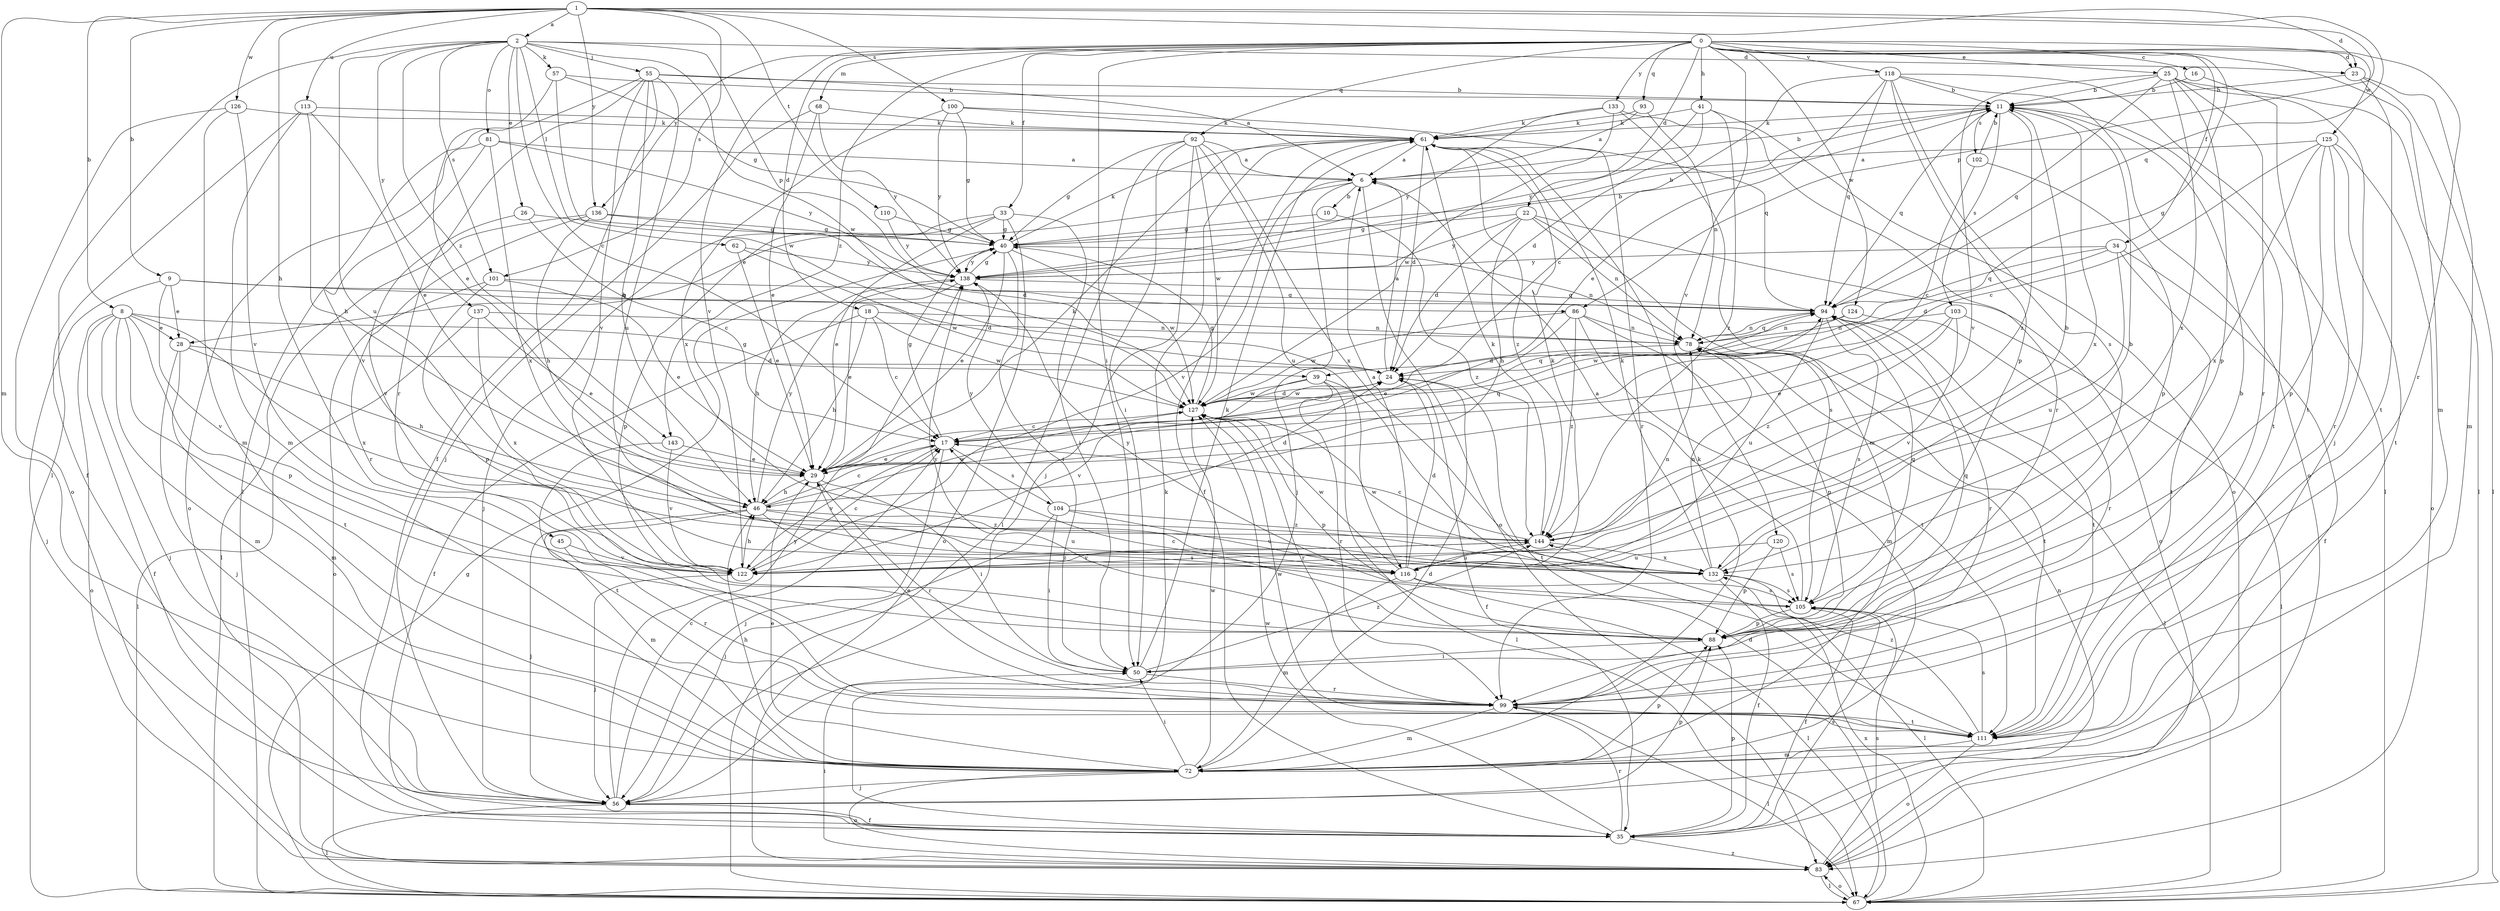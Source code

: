 strict digraph  {
0;
1;
2;
6;
8;
9;
10;
11;
16;
17;
18;
22;
23;
24;
25;
26;
28;
29;
33;
34;
35;
39;
40;
41;
45;
46;
50;
55;
56;
57;
61;
62;
67;
68;
72;
78;
81;
83;
86;
88;
92;
93;
94;
99;
100;
101;
102;
103;
104;
105;
110;
111;
113;
116;
118;
120;
122;
124;
125;
126;
127;
132;
133;
136;
137;
138;
143;
144;
0 -> 16  [label=c];
0 -> 18  [label=d];
0 -> 22  [label=d];
0 -> 23  [label=d];
0 -> 25  [label=e];
0 -> 33  [label=f];
0 -> 34  [label=f];
0 -> 39  [label=g];
0 -> 41  [label=h];
0 -> 50  [label=i];
0 -> 68  [label=m];
0 -> 72  [label=m];
0 -> 92  [label=q];
0 -> 93  [label=q];
0 -> 99  [label=r];
0 -> 118  [label=v];
0 -> 120  [label=v];
0 -> 122  [label=v];
0 -> 124  [label=w];
0 -> 125  [label=w];
0 -> 133  [label=y];
0 -> 136  [label=y];
0 -> 143  [label=z];
1 -> 2  [label=a];
1 -> 8  [label=b];
1 -> 9  [label=b];
1 -> 23  [label=d];
1 -> 45  [label=h];
1 -> 72  [label=m];
1 -> 86  [label=p];
1 -> 94  [label=q];
1 -> 100  [label=s];
1 -> 101  [label=s];
1 -> 110  [label=t];
1 -> 113  [label=u];
1 -> 126  [label=w];
1 -> 136  [label=y];
2 -> 17  [label=c];
2 -> 23  [label=d];
2 -> 26  [label=e];
2 -> 55  [label=j];
2 -> 57  [label=k];
2 -> 62  [label=l];
2 -> 67  [label=l];
2 -> 81  [label=o];
2 -> 86  [label=p];
2 -> 101  [label=s];
2 -> 116  [label=u];
2 -> 127  [label=w];
2 -> 137  [label=y];
2 -> 143  [label=z];
6 -> 10  [label=b];
6 -> 11  [label=b];
6 -> 28  [label=e];
6 -> 56  [label=j];
6 -> 83  [label=o];
6 -> 122  [label=v];
8 -> 28  [label=e];
8 -> 35  [label=f];
8 -> 39  [label=g];
8 -> 56  [label=j];
8 -> 72  [label=m];
8 -> 83  [label=o];
8 -> 88  [label=p];
8 -> 111  [label=t];
8 -> 132  [label=x];
9 -> 24  [label=d];
9 -> 28  [label=e];
9 -> 56  [label=j];
9 -> 94  [label=q];
9 -> 122  [label=v];
10 -> 40  [label=g];
10 -> 144  [label=z];
11 -> 61  [label=k];
11 -> 94  [label=q];
11 -> 102  [label=s];
11 -> 103  [label=s];
11 -> 111  [label=t];
11 -> 132  [label=x];
11 -> 144  [label=z];
16 -> 11  [label=b];
16 -> 111  [label=t];
17 -> 29  [label=e];
17 -> 40  [label=g];
17 -> 56  [label=j];
17 -> 104  [label=s];
17 -> 122  [label=v];
18 -> 17  [label=c];
18 -> 35  [label=f];
18 -> 46  [label=h];
18 -> 78  [label=n];
18 -> 127  [label=w];
22 -> 24  [label=d];
22 -> 40  [label=g];
22 -> 46  [label=h];
22 -> 78  [label=n];
22 -> 83  [label=o];
22 -> 105  [label=s];
22 -> 138  [label=y];
23 -> 11  [label=b];
23 -> 67  [label=l];
23 -> 72  [label=m];
23 -> 111  [label=t];
24 -> 6  [label=a];
24 -> 35  [label=f];
24 -> 127  [label=w];
25 -> 11  [label=b];
25 -> 56  [label=j];
25 -> 67  [label=l];
25 -> 88  [label=p];
25 -> 94  [label=q];
25 -> 99  [label=r];
25 -> 122  [label=v];
25 -> 132  [label=x];
26 -> 17  [label=c];
26 -> 40  [label=g];
26 -> 122  [label=v];
28 -> 24  [label=d];
28 -> 46  [label=h];
28 -> 56  [label=j];
28 -> 72  [label=m];
29 -> 46  [label=h];
29 -> 50  [label=i];
29 -> 61  [label=k];
29 -> 94  [label=q];
29 -> 99  [label=r];
33 -> 29  [label=e];
33 -> 40  [label=g];
33 -> 50  [label=i];
33 -> 56  [label=j];
33 -> 83  [label=o];
33 -> 88  [label=p];
34 -> 24  [label=d];
34 -> 35  [label=f];
34 -> 94  [label=q];
34 -> 111  [label=t];
34 -> 116  [label=u];
34 -> 138  [label=y];
35 -> 61  [label=k];
35 -> 78  [label=n];
35 -> 88  [label=p];
35 -> 99  [label=r];
35 -> 105  [label=s];
35 -> 127  [label=w];
35 -> 83  [label=z];
39 -> 67  [label=l];
39 -> 99  [label=r];
39 -> 111  [label=t];
39 -> 122  [label=v];
39 -> 127  [label=w];
40 -> 11  [label=b];
40 -> 29  [label=e];
40 -> 50  [label=i];
40 -> 61  [label=k];
40 -> 78  [label=n];
40 -> 127  [label=w];
40 -> 138  [label=y];
41 -> 24  [label=d];
41 -> 61  [label=k];
41 -> 83  [label=o];
41 -> 138  [label=y];
41 -> 144  [label=z];
45 -> 99  [label=r];
45 -> 122  [label=v];
46 -> 17  [label=c];
46 -> 56  [label=j];
46 -> 72  [label=m];
46 -> 105  [label=s];
46 -> 116  [label=u];
46 -> 127  [label=w];
46 -> 138  [label=y];
46 -> 144  [label=z];
50 -> 11  [label=b];
50 -> 61  [label=k];
50 -> 99  [label=r];
50 -> 144  [label=z];
55 -> 6  [label=a];
55 -> 11  [label=b];
55 -> 35  [label=f];
55 -> 46  [label=h];
55 -> 67  [label=l];
55 -> 99  [label=r];
55 -> 116  [label=u];
55 -> 122  [label=v];
56 -> 17  [label=c];
56 -> 35  [label=f];
56 -> 67  [label=l];
56 -> 88  [label=p];
56 -> 138  [label=y];
57 -> 11  [label=b];
57 -> 29  [label=e];
57 -> 40  [label=g];
57 -> 127  [label=w];
61 -> 6  [label=a];
61 -> 24  [label=d];
61 -> 35  [label=f];
61 -> 99  [label=r];
61 -> 144  [label=z];
62 -> 29  [label=e];
62 -> 127  [label=w];
62 -> 138  [label=y];
67 -> 24  [label=d];
67 -> 40  [label=g];
67 -> 83  [label=o];
67 -> 132  [label=x];
68 -> 29  [label=e];
68 -> 56  [label=j];
68 -> 61  [label=k];
68 -> 138  [label=y];
72 -> 24  [label=d];
72 -> 29  [label=e];
72 -> 46  [label=h];
72 -> 50  [label=i];
72 -> 56  [label=j];
72 -> 61  [label=k];
72 -> 83  [label=o];
72 -> 88  [label=p];
72 -> 127  [label=w];
78 -> 24  [label=d];
78 -> 67  [label=l];
78 -> 88  [label=p];
78 -> 94  [label=q];
78 -> 111  [label=t];
81 -> 6  [label=a];
81 -> 83  [label=o];
81 -> 122  [label=v];
81 -> 132  [label=x];
81 -> 138  [label=y];
83 -> 50  [label=i];
83 -> 67  [label=l];
83 -> 105  [label=s];
86 -> 29  [label=e];
86 -> 72  [label=m];
86 -> 78  [label=n];
86 -> 111  [label=t];
86 -> 127  [label=w];
86 -> 144  [label=z];
88 -> 17  [label=c];
88 -> 50  [label=i];
88 -> 94  [label=q];
88 -> 138  [label=y];
92 -> 6  [label=a];
92 -> 40  [label=g];
92 -> 50  [label=i];
92 -> 56  [label=j];
92 -> 67  [label=l];
92 -> 116  [label=u];
92 -> 127  [label=w];
92 -> 132  [label=x];
93 -> 6  [label=a];
93 -> 61  [label=k];
93 -> 78  [label=n];
94 -> 78  [label=n];
94 -> 99  [label=r];
94 -> 105  [label=s];
94 -> 111  [label=t];
94 -> 116  [label=u];
99 -> 29  [label=e];
99 -> 67  [label=l];
99 -> 72  [label=m];
99 -> 111  [label=t];
100 -> 40  [label=g];
100 -> 61  [label=k];
100 -> 94  [label=q];
100 -> 132  [label=x];
100 -> 138  [label=y];
101 -> 29  [label=e];
101 -> 83  [label=o];
101 -> 88  [label=p];
101 -> 94  [label=q];
102 -> 11  [label=b];
102 -> 17  [label=c];
102 -> 88  [label=p];
103 -> 29  [label=e];
103 -> 67  [label=l];
103 -> 78  [label=n];
103 -> 122  [label=v];
103 -> 144  [label=z];
104 -> 24  [label=d];
104 -> 50  [label=i];
104 -> 56  [label=j];
104 -> 116  [label=u];
104 -> 138  [label=y];
104 -> 144  [label=z];
105 -> 6  [label=a];
105 -> 35  [label=f];
105 -> 88  [label=p];
105 -> 94  [label=q];
105 -> 138  [label=y];
110 -> 40  [label=g];
110 -> 138  [label=y];
111 -> 72  [label=m];
111 -> 83  [label=o];
111 -> 105  [label=s];
111 -> 127  [label=w];
111 -> 144  [label=z];
113 -> 29  [label=e];
113 -> 35  [label=f];
113 -> 46  [label=h];
113 -> 61  [label=k];
113 -> 72  [label=m];
116 -> 6  [label=a];
116 -> 24  [label=d];
116 -> 61  [label=k];
116 -> 67  [label=l];
116 -> 72  [label=m];
116 -> 105  [label=s];
116 -> 127  [label=w];
118 -> 11  [label=b];
118 -> 17  [label=c];
118 -> 29  [label=e];
118 -> 67  [label=l];
118 -> 83  [label=o];
118 -> 88  [label=p];
118 -> 94  [label=q];
118 -> 105  [label=s];
120 -> 88  [label=p];
120 -> 105  [label=s];
120 -> 116  [label=u];
122 -> 17  [label=c];
122 -> 46  [label=h];
122 -> 56  [label=j];
122 -> 78  [label=n];
122 -> 144  [label=z];
124 -> 78  [label=n];
124 -> 99  [label=r];
124 -> 127  [label=w];
125 -> 6  [label=a];
125 -> 17  [label=c];
125 -> 83  [label=o];
125 -> 88  [label=p];
125 -> 99  [label=r];
125 -> 111  [label=t];
125 -> 132  [label=x];
126 -> 61  [label=k];
126 -> 72  [label=m];
126 -> 83  [label=o];
126 -> 122  [label=v];
127 -> 17  [label=c];
127 -> 24  [label=d];
127 -> 40  [label=g];
127 -> 88  [label=p];
127 -> 94  [label=q];
127 -> 99  [label=r];
132 -> 11  [label=b];
132 -> 35  [label=f];
132 -> 61  [label=k];
132 -> 67  [label=l];
132 -> 78  [label=n];
132 -> 105  [label=s];
132 -> 127  [label=w];
133 -> 61  [label=k];
133 -> 72  [label=m];
133 -> 99  [label=r];
133 -> 127  [label=w];
133 -> 138  [label=y];
136 -> 24  [label=d];
136 -> 40  [label=g];
136 -> 46  [label=h];
136 -> 67  [label=l];
136 -> 99  [label=r];
137 -> 29  [label=e];
137 -> 67  [label=l];
137 -> 78  [label=n];
137 -> 132  [label=x];
138 -> 11  [label=b];
138 -> 29  [label=e];
138 -> 40  [label=g];
138 -> 46  [label=h];
138 -> 94  [label=q];
143 -> 29  [label=e];
143 -> 111  [label=t];
143 -> 122  [label=v];
144 -> 11  [label=b];
144 -> 17  [label=c];
144 -> 61  [label=k];
144 -> 116  [label=u];
144 -> 122  [label=v];
144 -> 132  [label=x];
}
